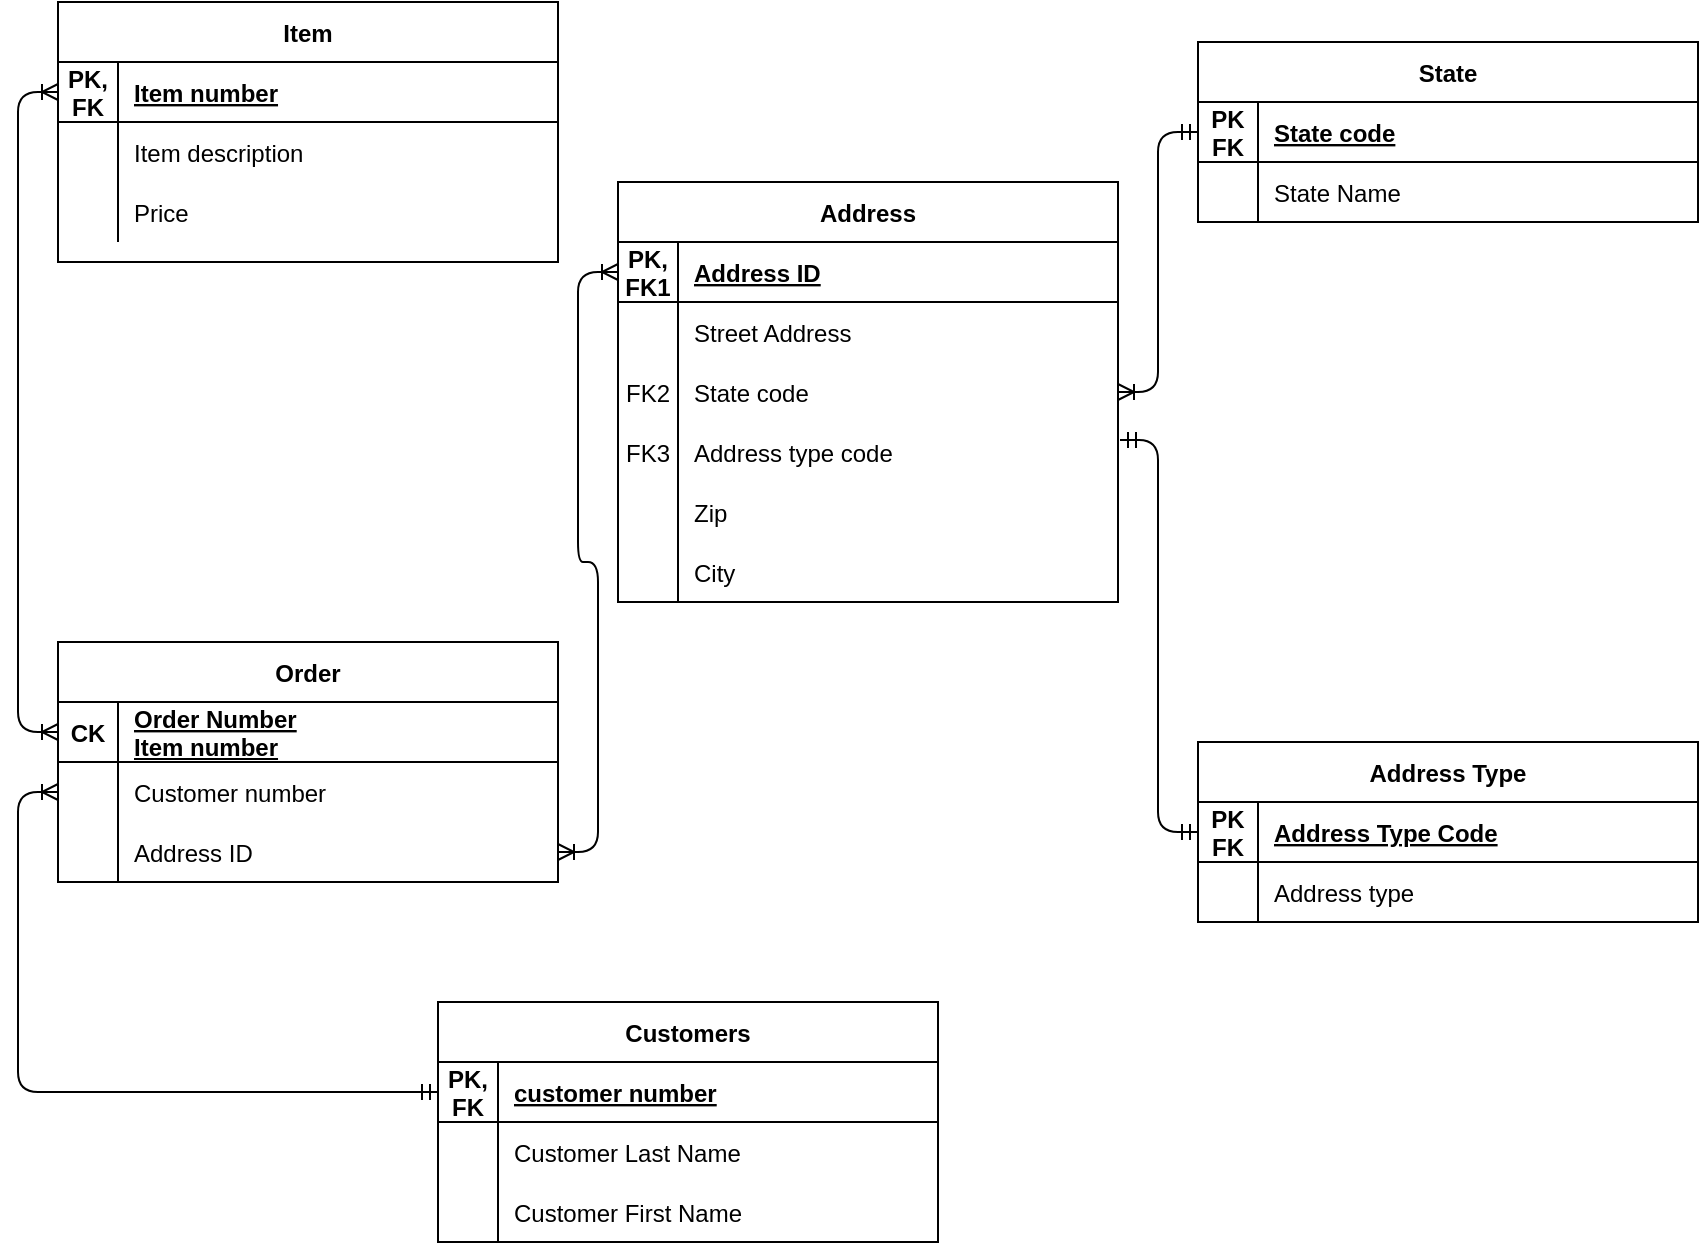 <mxfile version="15.0.3" type="github">
  <diagram id="R2lEEEUBdFMjLlhIrx00" name="Page-1">
    <mxGraphModel dx="1636" dy="489" grid="1" gridSize="10" guides="1" tooltips="1" connect="1" arrows="1" fold="1" page="1" pageScale="1" pageWidth="850" pageHeight="1100" math="0" shadow="0" extFonts="Permanent Marker^https://fonts.googleapis.com/css?family=Permanent+Marker">
      <root>
        <mxCell id="0" />
        <mxCell id="1" parent="0" />
        <mxCell id="C-vyLk0tnHw3VtMMgP7b-13" value="Address" style="shape=table;startSize=30;container=1;collapsible=1;childLayout=tableLayout;fixedRows=1;rowLines=0;fontStyle=1;align=center;resizeLast=1;" parent="1" vertex="1">
          <mxGeometry x="-540" y="300" width="250" height="210" as="geometry" />
        </mxCell>
        <mxCell id="C-vyLk0tnHw3VtMMgP7b-14" value="" style="shape=partialRectangle;collapsible=0;dropTarget=0;pointerEvents=0;fillColor=none;points=[[0,0.5],[1,0.5]];portConstraint=eastwest;top=0;left=0;right=0;bottom=1;" parent="C-vyLk0tnHw3VtMMgP7b-13" vertex="1">
          <mxGeometry y="30" width="250" height="30" as="geometry" />
        </mxCell>
        <mxCell id="C-vyLk0tnHw3VtMMgP7b-15" value="PK,&#xa;FK1" style="shape=partialRectangle;overflow=hidden;connectable=0;fillColor=none;top=0;left=0;bottom=0;right=0;fontStyle=1;" parent="C-vyLk0tnHw3VtMMgP7b-14" vertex="1">
          <mxGeometry width="30" height="30" as="geometry" />
        </mxCell>
        <mxCell id="C-vyLk0tnHw3VtMMgP7b-16" value="Address ID" style="shape=partialRectangle;overflow=hidden;connectable=0;fillColor=none;top=0;left=0;bottom=0;right=0;align=left;spacingLeft=6;fontStyle=5;" parent="C-vyLk0tnHw3VtMMgP7b-14" vertex="1">
          <mxGeometry x="30" width="220" height="30" as="geometry" />
        </mxCell>
        <mxCell id="C-vyLk0tnHw3VtMMgP7b-17" value="" style="shape=partialRectangle;collapsible=0;dropTarget=0;pointerEvents=0;fillColor=none;points=[[0,0.5],[1,0.5]];portConstraint=eastwest;top=0;left=0;right=0;bottom=0;" parent="C-vyLk0tnHw3VtMMgP7b-13" vertex="1">
          <mxGeometry y="60" width="250" height="30" as="geometry" />
        </mxCell>
        <mxCell id="C-vyLk0tnHw3VtMMgP7b-18" value="" style="shape=partialRectangle;overflow=hidden;connectable=0;fillColor=none;top=0;left=0;bottom=0;right=0;" parent="C-vyLk0tnHw3VtMMgP7b-17" vertex="1">
          <mxGeometry width="30" height="30" as="geometry" />
        </mxCell>
        <mxCell id="C-vyLk0tnHw3VtMMgP7b-19" value="Street Address" style="shape=partialRectangle;overflow=hidden;connectable=0;fillColor=none;top=0;left=0;bottom=0;right=0;align=left;spacingLeft=6;" parent="C-vyLk0tnHw3VtMMgP7b-17" vertex="1">
          <mxGeometry x="30" width="220" height="30" as="geometry" />
        </mxCell>
        <mxCell id="GCLy-poON0Sa1Fmq90BN-39" value="" style="shape=partialRectangle;collapsible=0;dropTarget=0;pointerEvents=0;fillColor=none;points=[[0,0.5],[1,0.5]];portConstraint=eastwest;top=0;left=0;right=0;bottom=0;" vertex="1" parent="C-vyLk0tnHw3VtMMgP7b-13">
          <mxGeometry y="90" width="250" height="30" as="geometry" />
        </mxCell>
        <mxCell id="GCLy-poON0Sa1Fmq90BN-40" value="FK2" style="shape=partialRectangle;overflow=hidden;connectable=0;fillColor=none;top=0;left=0;bottom=0;right=0;" vertex="1" parent="GCLy-poON0Sa1Fmq90BN-39">
          <mxGeometry width="30" height="30" as="geometry" />
        </mxCell>
        <mxCell id="GCLy-poON0Sa1Fmq90BN-41" value="State code" style="shape=partialRectangle;overflow=hidden;connectable=0;fillColor=none;top=0;left=0;bottom=0;right=0;align=left;spacingLeft=6;" vertex="1" parent="GCLy-poON0Sa1Fmq90BN-39">
          <mxGeometry x="30" width="220" height="30" as="geometry" />
        </mxCell>
        <mxCell id="C-vyLk0tnHw3VtMMgP7b-20" value="" style="shape=partialRectangle;collapsible=0;dropTarget=0;pointerEvents=0;fillColor=none;points=[[0,0.5],[1,0.5]];portConstraint=eastwest;top=0;left=0;right=0;bottom=0;" parent="C-vyLk0tnHw3VtMMgP7b-13" vertex="1">
          <mxGeometry y="120" width="250" height="30" as="geometry" />
        </mxCell>
        <mxCell id="C-vyLk0tnHw3VtMMgP7b-21" value="FK3" style="shape=partialRectangle;overflow=hidden;connectable=0;fillColor=none;top=0;left=0;bottom=0;right=0;" parent="C-vyLk0tnHw3VtMMgP7b-20" vertex="1">
          <mxGeometry width="30" height="30" as="geometry" />
        </mxCell>
        <mxCell id="C-vyLk0tnHw3VtMMgP7b-22" value="Address type code" style="shape=partialRectangle;overflow=hidden;connectable=0;fillColor=none;top=0;left=0;bottom=0;right=0;align=left;spacingLeft=6;" parent="C-vyLk0tnHw3VtMMgP7b-20" vertex="1">
          <mxGeometry x="30" width="220" height="30" as="geometry" />
        </mxCell>
        <mxCell id="GCLy-poON0Sa1Fmq90BN-45" value="" style="shape=partialRectangle;collapsible=0;dropTarget=0;pointerEvents=0;fillColor=none;points=[[0,0.5],[1,0.5]];portConstraint=eastwest;top=0;left=0;right=0;bottom=0;" vertex="1" parent="C-vyLk0tnHw3VtMMgP7b-13">
          <mxGeometry y="150" width="250" height="30" as="geometry" />
        </mxCell>
        <mxCell id="GCLy-poON0Sa1Fmq90BN-46" value="" style="shape=partialRectangle;overflow=hidden;connectable=0;fillColor=none;top=0;left=0;bottom=0;right=0;" vertex="1" parent="GCLy-poON0Sa1Fmq90BN-45">
          <mxGeometry width="30" height="30" as="geometry" />
        </mxCell>
        <mxCell id="GCLy-poON0Sa1Fmq90BN-47" value="Zip" style="shape=partialRectangle;overflow=hidden;connectable=0;fillColor=none;top=0;left=0;bottom=0;right=0;align=left;spacingLeft=6;" vertex="1" parent="GCLy-poON0Sa1Fmq90BN-45">
          <mxGeometry x="30" width="220" height="30" as="geometry" />
        </mxCell>
        <mxCell id="GCLy-poON0Sa1Fmq90BN-104" value="" style="shape=partialRectangle;collapsible=0;dropTarget=0;pointerEvents=0;fillColor=none;points=[[0,0.5],[1,0.5]];portConstraint=eastwest;top=0;left=0;right=0;bottom=0;" vertex="1" parent="C-vyLk0tnHw3VtMMgP7b-13">
          <mxGeometry y="180" width="250" height="30" as="geometry" />
        </mxCell>
        <mxCell id="GCLy-poON0Sa1Fmq90BN-105" value="" style="shape=partialRectangle;overflow=hidden;connectable=0;fillColor=none;top=0;left=0;bottom=0;right=0;" vertex="1" parent="GCLy-poON0Sa1Fmq90BN-104">
          <mxGeometry width="30" height="30" as="geometry" />
        </mxCell>
        <mxCell id="GCLy-poON0Sa1Fmq90BN-106" value="City" style="shape=partialRectangle;overflow=hidden;connectable=0;fillColor=none;top=0;left=0;bottom=0;right=0;align=left;spacingLeft=6;" vertex="1" parent="GCLy-poON0Sa1Fmq90BN-104">
          <mxGeometry x="30" width="220" height="30" as="geometry" />
        </mxCell>
        <mxCell id="C-vyLk0tnHw3VtMMgP7b-23" value="Customers" style="shape=table;startSize=30;container=1;collapsible=1;childLayout=tableLayout;fixedRows=1;rowLines=0;fontStyle=1;align=center;resizeLast=1;" parent="1" vertex="1">
          <mxGeometry x="-630" y="710" width="250" height="120" as="geometry" />
        </mxCell>
        <mxCell id="C-vyLk0tnHw3VtMMgP7b-24" value="" style="shape=partialRectangle;collapsible=0;dropTarget=0;pointerEvents=0;fillColor=none;points=[[0,0.5],[1,0.5]];portConstraint=eastwest;top=0;left=0;right=0;bottom=1;" parent="C-vyLk0tnHw3VtMMgP7b-23" vertex="1">
          <mxGeometry y="30" width="250" height="30" as="geometry" />
        </mxCell>
        <mxCell id="C-vyLk0tnHw3VtMMgP7b-25" value="PK,&#xa;FK" style="shape=partialRectangle;overflow=hidden;connectable=0;fillColor=none;top=0;left=0;bottom=0;right=0;fontStyle=1;" parent="C-vyLk0tnHw3VtMMgP7b-24" vertex="1">
          <mxGeometry width="30" height="30" as="geometry" />
        </mxCell>
        <mxCell id="C-vyLk0tnHw3VtMMgP7b-26" value="customer number" style="shape=partialRectangle;overflow=hidden;connectable=0;fillColor=none;top=0;left=0;bottom=0;right=0;align=left;spacingLeft=6;fontStyle=5;" parent="C-vyLk0tnHw3VtMMgP7b-24" vertex="1">
          <mxGeometry x="30" width="220" height="30" as="geometry" />
        </mxCell>
        <mxCell id="C-vyLk0tnHw3VtMMgP7b-27" value="" style="shape=partialRectangle;collapsible=0;dropTarget=0;pointerEvents=0;fillColor=none;points=[[0,0.5],[1,0.5]];portConstraint=eastwest;top=0;left=0;right=0;bottom=0;" parent="C-vyLk0tnHw3VtMMgP7b-23" vertex="1">
          <mxGeometry y="60" width="250" height="30" as="geometry" />
        </mxCell>
        <mxCell id="C-vyLk0tnHw3VtMMgP7b-28" value="" style="shape=partialRectangle;overflow=hidden;connectable=0;fillColor=none;top=0;left=0;bottom=0;right=0;" parent="C-vyLk0tnHw3VtMMgP7b-27" vertex="1">
          <mxGeometry width="30" height="30" as="geometry" />
        </mxCell>
        <mxCell id="C-vyLk0tnHw3VtMMgP7b-29" value="Customer Last Name" style="shape=partialRectangle;overflow=hidden;connectable=0;fillColor=none;top=0;left=0;bottom=0;right=0;align=left;spacingLeft=6;" parent="C-vyLk0tnHw3VtMMgP7b-27" vertex="1">
          <mxGeometry x="30" width="220" height="30" as="geometry" />
        </mxCell>
        <mxCell id="GCLy-poON0Sa1Fmq90BN-98" value="" style="shape=partialRectangle;collapsible=0;dropTarget=0;pointerEvents=0;fillColor=none;points=[[0,0.5],[1,0.5]];portConstraint=eastwest;top=0;left=0;right=0;bottom=0;" vertex="1" parent="C-vyLk0tnHw3VtMMgP7b-23">
          <mxGeometry y="90" width="250" height="30" as="geometry" />
        </mxCell>
        <mxCell id="GCLy-poON0Sa1Fmq90BN-99" value="" style="shape=partialRectangle;overflow=hidden;connectable=0;fillColor=none;top=0;left=0;bottom=0;right=0;" vertex="1" parent="GCLy-poON0Sa1Fmq90BN-98">
          <mxGeometry width="30" height="30" as="geometry" />
        </mxCell>
        <mxCell id="GCLy-poON0Sa1Fmq90BN-100" value="Customer First Name" style="shape=partialRectangle;overflow=hidden;connectable=0;fillColor=none;top=0;left=0;bottom=0;right=0;align=left;spacingLeft=6;" vertex="1" parent="GCLy-poON0Sa1Fmq90BN-98">
          <mxGeometry x="30" width="220" height="30" as="geometry" />
        </mxCell>
        <mxCell id="GCLy-poON0Sa1Fmq90BN-28" value="Address Type" style="shape=table;startSize=30;container=1;collapsible=1;childLayout=tableLayout;fixedRows=1;rowLines=0;fontStyle=1;align=center;resizeLast=1;" vertex="1" parent="1">
          <mxGeometry x="-250" y="580" width="250" height="90" as="geometry" />
        </mxCell>
        <mxCell id="GCLy-poON0Sa1Fmq90BN-29" value="" style="shape=partialRectangle;collapsible=0;dropTarget=0;pointerEvents=0;fillColor=none;points=[[0,0.5],[1,0.5]];portConstraint=eastwest;top=0;left=0;right=0;bottom=1;" vertex="1" parent="GCLy-poON0Sa1Fmq90BN-28">
          <mxGeometry y="30" width="250" height="30" as="geometry" />
        </mxCell>
        <mxCell id="GCLy-poON0Sa1Fmq90BN-30" value="PK&#xa;FK" style="shape=partialRectangle;overflow=hidden;connectable=0;fillColor=none;top=0;left=0;bottom=0;right=0;fontStyle=1;" vertex="1" parent="GCLy-poON0Sa1Fmq90BN-29">
          <mxGeometry width="30" height="30" as="geometry" />
        </mxCell>
        <mxCell id="GCLy-poON0Sa1Fmq90BN-31" value="Address Type Code" style="shape=partialRectangle;overflow=hidden;connectable=0;fillColor=none;top=0;left=0;bottom=0;right=0;align=left;spacingLeft=6;fontStyle=5;" vertex="1" parent="GCLy-poON0Sa1Fmq90BN-29">
          <mxGeometry x="30" width="220" height="30" as="geometry" />
        </mxCell>
        <mxCell id="GCLy-poON0Sa1Fmq90BN-32" value="" style="shape=partialRectangle;collapsible=0;dropTarget=0;pointerEvents=0;fillColor=none;points=[[0,0.5],[1,0.5]];portConstraint=eastwest;top=0;left=0;right=0;bottom=0;" vertex="1" parent="GCLy-poON0Sa1Fmq90BN-28">
          <mxGeometry y="60" width="250" height="30" as="geometry" />
        </mxCell>
        <mxCell id="GCLy-poON0Sa1Fmq90BN-33" value="" style="shape=partialRectangle;overflow=hidden;connectable=0;fillColor=none;top=0;left=0;bottom=0;right=0;" vertex="1" parent="GCLy-poON0Sa1Fmq90BN-32">
          <mxGeometry width="30" height="30" as="geometry" />
        </mxCell>
        <mxCell id="GCLy-poON0Sa1Fmq90BN-34" value="Address type" style="shape=partialRectangle;overflow=hidden;connectable=0;fillColor=none;top=0;left=0;bottom=0;right=0;align=left;spacingLeft=6;" vertex="1" parent="GCLy-poON0Sa1Fmq90BN-32">
          <mxGeometry x="30" width="220" height="30" as="geometry" />
        </mxCell>
        <mxCell id="GCLy-poON0Sa1Fmq90BN-48" value="Item" style="shape=table;startSize=30;container=1;collapsible=1;childLayout=tableLayout;fixedRows=1;rowLines=0;fontStyle=1;align=center;resizeLast=1;swimlaneFillColor=#ffffff;" vertex="1" parent="1">
          <mxGeometry x="-820" y="210" width="250" height="130" as="geometry" />
        </mxCell>
        <mxCell id="GCLy-poON0Sa1Fmq90BN-49" value="" style="shape=partialRectangle;collapsible=0;dropTarget=0;pointerEvents=0;fillColor=none;points=[[0,0.5],[1,0.5]];portConstraint=eastwest;top=0;left=0;right=0;bottom=1;" vertex="1" parent="GCLy-poON0Sa1Fmq90BN-48">
          <mxGeometry y="30" width="250" height="30" as="geometry" />
        </mxCell>
        <mxCell id="GCLy-poON0Sa1Fmq90BN-50" value="PK,&#xa;FK" style="shape=partialRectangle;overflow=hidden;connectable=0;fillColor=none;top=0;left=0;bottom=0;right=0;fontStyle=1;" vertex="1" parent="GCLy-poON0Sa1Fmq90BN-49">
          <mxGeometry width="30" height="30" as="geometry" />
        </mxCell>
        <mxCell id="GCLy-poON0Sa1Fmq90BN-51" value="Item number" style="shape=partialRectangle;overflow=hidden;connectable=0;fillColor=none;top=0;left=0;bottom=0;right=0;align=left;spacingLeft=6;fontStyle=5;" vertex="1" parent="GCLy-poON0Sa1Fmq90BN-49">
          <mxGeometry x="30" width="220" height="30" as="geometry" />
        </mxCell>
        <mxCell id="GCLy-poON0Sa1Fmq90BN-52" value="" style="shape=partialRectangle;collapsible=0;dropTarget=0;pointerEvents=0;fillColor=none;points=[[0,0.5],[1,0.5]];portConstraint=eastwest;top=0;left=0;right=0;bottom=0;" vertex="1" parent="GCLy-poON0Sa1Fmq90BN-48">
          <mxGeometry y="60" width="250" height="30" as="geometry" />
        </mxCell>
        <mxCell id="GCLy-poON0Sa1Fmq90BN-53" value="" style="shape=partialRectangle;overflow=hidden;connectable=0;fillColor=none;top=0;left=0;bottom=0;right=0;" vertex="1" parent="GCLy-poON0Sa1Fmq90BN-52">
          <mxGeometry width="30" height="30" as="geometry" />
        </mxCell>
        <mxCell id="GCLy-poON0Sa1Fmq90BN-54" value="Item description" style="shape=partialRectangle;overflow=hidden;connectable=0;fillColor=none;top=0;left=0;bottom=0;right=0;align=left;spacingLeft=6;" vertex="1" parent="GCLy-poON0Sa1Fmq90BN-52">
          <mxGeometry x="30" width="220" height="30" as="geometry" />
        </mxCell>
        <mxCell id="GCLy-poON0Sa1Fmq90BN-101" value="" style="shape=partialRectangle;collapsible=0;dropTarget=0;pointerEvents=0;fillColor=none;points=[[0,0.5],[1,0.5]];portConstraint=eastwest;top=0;left=0;right=0;bottom=0;" vertex="1" parent="GCLy-poON0Sa1Fmq90BN-48">
          <mxGeometry y="90" width="250" height="30" as="geometry" />
        </mxCell>
        <mxCell id="GCLy-poON0Sa1Fmq90BN-102" value="" style="shape=partialRectangle;overflow=hidden;connectable=0;fillColor=none;top=0;left=0;bottom=0;right=0;" vertex="1" parent="GCLy-poON0Sa1Fmq90BN-101">
          <mxGeometry width="30" height="30" as="geometry" />
        </mxCell>
        <mxCell id="GCLy-poON0Sa1Fmq90BN-103" value="Price" style="shape=partialRectangle;overflow=hidden;connectable=0;fillColor=none;top=0;left=0;bottom=0;right=0;align=left;spacingLeft=6;" vertex="1" parent="GCLy-poON0Sa1Fmq90BN-101">
          <mxGeometry x="30" width="220" height="30" as="geometry" />
        </mxCell>
        <mxCell id="GCLy-poON0Sa1Fmq90BN-108" value="" style="edgeStyle=orthogonalEdgeStyle;rounded=1;sketch=0;orthogonalLoop=1;jettySize=auto;html=1;startArrow=ERmandOne;startFill=0;endArrow=ERoneToMany;endFill=0;entryX=1;entryY=0.5;entryDx=0;entryDy=0;exitX=0;exitY=0.5;exitDx=0;exitDy=0;" edge="1" parent="1" source="GCLy-poON0Sa1Fmq90BN-81" target="GCLy-poON0Sa1Fmq90BN-39">
          <mxGeometry relative="1" as="geometry" />
        </mxCell>
        <mxCell id="GCLy-poON0Sa1Fmq90BN-80" value="State" style="shape=table;startSize=30;container=1;collapsible=1;childLayout=tableLayout;fixedRows=1;rowLines=0;fontStyle=1;align=center;resizeLast=1;" vertex="1" parent="1">
          <mxGeometry x="-250" y="230" width="250" height="90" as="geometry" />
        </mxCell>
        <mxCell id="GCLy-poON0Sa1Fmq90BN-81" value="" style="shape=partialRectangle;collapsible=0;dropTarget=0;pointerEvents=0;fillColor=none;points=[[0,0.5],[1,0.5]];portConstraint=eastwest;top=0;left=0;right=0;bottom=1;" vertex="1" parent="GCLy-poON0Sa1Fmq90BN-80">
          <mxGeometry y="30" width="250" height="30" as="geometry" />
        </mxCell>
        <mxCell id="GCLy-poON0Sa1Fmq90BN-82" value="PK&#xa;FK" style="shape=partialRectangle;overflow=hidden;connectable=0;fillColor=none;top=0;left=0;bottom=0;right=0;fontStyle=1;" vertex="1" parent="GCLy-poON0Sa1Fmq90BN-81">
          <mxGeometry width="30" height="30" as="geometry" />
        </mxCell>
        <mxCell id="GCLy-poON0Sa1Fmq90BN-83" value="State code" style="shape=partialRectangle;overflow=hidden;connectable=0;fillColor=none;top=0;left=0;bottom=0;right=0;align=left;spacingLeft=6;fontStyle=5;" vertex="1" parent="GCLy-poON0Sa1Fmq90BN-81">
          <mxGeometry x="30" width="220" height="30" as="geometry" />
        </mxCell>
        <mxCell id="GCLy-poON0Sa1Fmq90BN-84" value="" style="shape=partialRectangle;collapsible=0;dropTarget=0;pointerEvents=0;fillColor=none;points=[[0,0.5],[1,0.5]];portConstraint=eastwest;top=0;left=0;right=0;bottom=0;" vertex="1" parent="GCLy-poON0Sa1Fmq90BN-80">
          <mxGeometry y="60" width="250" height="30" as="geometry" />
        </mxCell>
        <mxCell id="GCLy-poON0Sa1Fmq90BN-85" value="" style="shape=partialRectangle;overflow=hidden;connectable=0;fillColor=none;top=0;left=0;bottom=0;right=0;" vertex="1" parent="GCLy-poON0Sa1Fmq90BN-84">
          <mxGeometry width="30" height="30" as="geometry" />
        </mxCell>
        <mxCell id="GCLy-poON0Sa1Fmq90BN-86" value="State Name" style="shape=partialRectangle;overflow=hidden;connectable=0;fillColor=none;top=0;left=0;bottom=0;right=0;align=left;spacingLeft=6;" vertex="1" parent="GCLy-poON0Sa1Fmq90BN-84">
          <mxGeometry x="30" width="220" height="30" as="geometry" />
        </mxCell>
        <mxCell id="GCLy-poON0Sa1Fmq90BN-107" value="" style="edgeStyle=orthogonalEdgeStyle;rounded=1;sketch=0;orthogonalLoop=1;jettySize=auto;html=1;endArrow=ERmandOne;endFill=0;entryX=0;entryY=0.5;entryDx=0;entryDy=0;startArrow=ERmandOne;startFill=0;exitX=1.004;exitY=0.3;exitDx=0;exitDy=0;exitPerimeter=0;" edge="1" parent="1" source="C-vyLk0tnHw3VtMMgP7b-20" target="GCLy-poON0Sa1Fmq90BN-29">
          <mxGeometry relative="1" as="geometry" />
        </mxCell>
        <mxCell id="GCLy-poON0Sa1Fmq90BN-132" value="Order" style="shape=table;startSize=30;container=1;collapsible=1;childLayout=tableLayout;fixedRows=1;rowLines=0;fontStyle=1;align=center;resizeLast=1;" vertex="1" parent="1">
          <mxGeometry x="-820" y="530" width="250" height="120" as="geometry" />
        </mxCell>
        <mxCell id="GCLy-poON0Sa1Fmq90BN-133" value="" style="shape=partialRectangle;collapsible=0;dropTarget=0;pointerEvents=0;fillColor=none;points=[[0,0.5],[1,0.5]];portConstraint=eastwest;top=0;left=0;right=0;bottom=1;" vertex="1" parent="GCLy-poON0Sa1Fmq90BN-132">
          <mxGeometry y="30" width="250" height="30" as="geometry" />
        </mxCell>
        <mxCell id="GCLy-poON0Sa1Fmq90BN-134" value="CK" style="shape=partialRectangle;overflow=hidden;connectable=0;fillColor=none;top=0;left=0;bottom=0;right=0;fontStyle=1;" vertex="1" parent="GCLy-poON0Sa1Fmq90BN-133">
          <mxGeometry width="30" height="30" as="geometry" />
        </mxCell>
        <mxCell id="GCLy-poON0Sa1Fmq90BN-135" value="Order Number&#xa;Item number" style="shape=partialRectangle;overflow=hidden;connectable=0;fillColor=none;top=0;left=0;bottom=0;right=0;align=left;spacingLeft=6;fontStyle=5;" vertex="1" parent="GCLy-poON0Sa1Fmq90BN-133">
          <mxGeometry x="30" width="220" height="30" as="geometry" />
        </mxCell>
        <mxCell id="GCLy-poON0Sa1Fmq90BN-136" value="" style="shape=partialRectangle;collapsible=0;dropTarget=0;pointerEvents=0;fillColor=none;points=[[0,0.5],[1,0.5]];portConstraint=eastwest;top=0;left=0;right=0;bottom=0;" vertex="1" parent="GCLy-poON0Sa1Fmq90BN-132">
          <mxGeometry y="60" width="250" height="30" as="geometry" />
        </mxCell>
        <mxCell id="GCLy-poON0Sa1Fmq90BN-137" value="" style="shape=partialRectangle;overflow=hidden;connectable=0;fillColor=none;top=0;left=0;bottom=0;right=0;" vertex="1" parent="GCLy-poON0Sa1Fmq90BN-136">
          <mxGeometry width="30" height="30" as="geometry" />
        </mxCell>
        <mxCell id="GCLy-poON0Sa1Fmq90BN-138" value="Customer number" style="shape=partialRectangle;overflow=hidden;connectable=0;fillColor=none;top=0;left=0;bottom=0;right=0;align=left;spacingLeft=6;" vertex="1" parent="GCLy-poON0Sa1Fmq90BN-136">
          <mxGeometry x="30" width="220" height="30" as="geometry" />
        </mxCell>
        <mxCell id="GCLy-poON0Sa1Fmq90BN-142" value="" style="shape=partialRectangle;collapsible=0;dropTarget=0;pointerEvents=0;fillColor=none;points=[[0,0.5],[1,0.5]];portConstraint=eastwest;top=0;left=0;right=0;bottom=0;" vertex="1" parent="GCLy-poON0Sa1Fmq90BN-132">
          <mxGeometry y="90" width="250" height="30" as="geometry" />
        </mxCell>
        <mxCell id="GCLy-poON0Sa1Fmq90BN-143" value="" style="shape=partialRectangle;overflow=hidden;connectable=0;fillColor=none;top=0;left=0;bottom=0;right=0;" vertex="1" parent="GCLy-poON0Sa1Fmq90BN-142">
          <mxGeometry width="30" height="30" as="geometry" />
        </mxCell>
        <mxCell id="GCLy-poON0Sa1Fmq90BN-144" value="Address ID" style="shape=partialRectangle;overflow=hidden;connectable=0;fillColor=none;top=0;left=0;bottom=0;right=0;align=left;spacingLeft=6;" vertex="1" parent="GCLy-poON0Sa1Fmq90BN-142">
          <mxGeometry x="30" width="220" height="30" as="geometry" />
        </mxCell>
        <mxCell id="GCLy-poON0Sa1Fmq90BN-148" style="edgeStyle=orthogonalEdgeStyle;rounded=1;sketch=0;orthogonalLoop=1;jettySize=auto;html=1;exitX=0;exitY=0.5;exitDx=0;exitDy=0;startArrow=ERoneToMany;startFill=0;endArrow=ERoneToMany;endFill=0;entryX=0;entryY=0.5;entryDx=0;entryDy=0;" edge="1" parent="1" source="GCLy-poON0Sa1Fmq90BN-133" target="GCLy-poON0Sa1Fmq90BN-49">
          <mxGeometry relative="1" as="geometry">
            <mxPoint x="-840" y="300" as="targetPoint" />
          </mxGeometry>
        </mxCell>
        <mxCell id="GCLy-poON0Sa1Fmq90BN-149" style="edgeStyle=orthogonalEdgeStyle;rounded=1;sketch=0;orthogonalLoop=1;jettySize=auto;html=1;exitX=1;exitY=0.5;exitDx=0;exitDy=0;entryX=0;entryY=0.5;entryDx=0;entryDy=0;startArrow=ERoneToMany;startFill=0;endArrow=ERoneToMany;endFill=0;" edge="1" parent="1" source="GCLy-poON0Sa1Fmq90BN-142" target="C-vyLk0tnHw3VtMMgP7b-14">
          <mxGeometry relative="1" as="geometry" />
        </mxCell>
        <mxCell id="GCLy-poON0Sa1Fmq90BN-150" style="edgeStyle=orthogonalEdgeStyle;rounded=1;sketch=0;orthogonalLoop=1;jettySize=auto;html=1;exitX=0;exitY=0.5;exitDx=0;exitDy=0;entryX=0;entryY=0.5;entryDx=0;entryDy=0;startArrow=ERoneToMany;startFill=0;endArrow=ERmandOne;endFill=0;" edge="1" parent="1" source="GCLy-poON0Sa1Fmq90BN-136" target="C-vyLk0tnHw3VtMMgP7b-24">
          <mxGeometry relative="1" as="geometry" />
        </mxCell>
      </root>
    </mxGraphModel>
  </diagram>
</mxfile>
